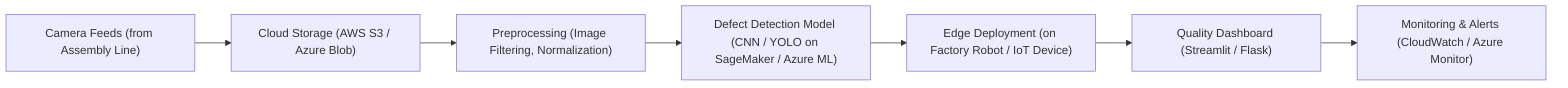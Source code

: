 graph LR
    A["Camera Feeds (from Assembly Line)"] --> B["Cloud Storage (AWS S3 / Azure Blob)"]
    B --> C["Preprocessing (Image Filtering, Normalization)"]
    C --> D["Defect Detection Model (CNN / YOLO on SageMaker / Azure ML)"]
    D --> E["Edge Deployment (on Factory Robot / IoT Device)"]
    E --> F["Quality Dashboard (Streamlit / Flask)"]
    F --> G["Monitoring & Alerts (CloudWatch / Azure Monitor)"]